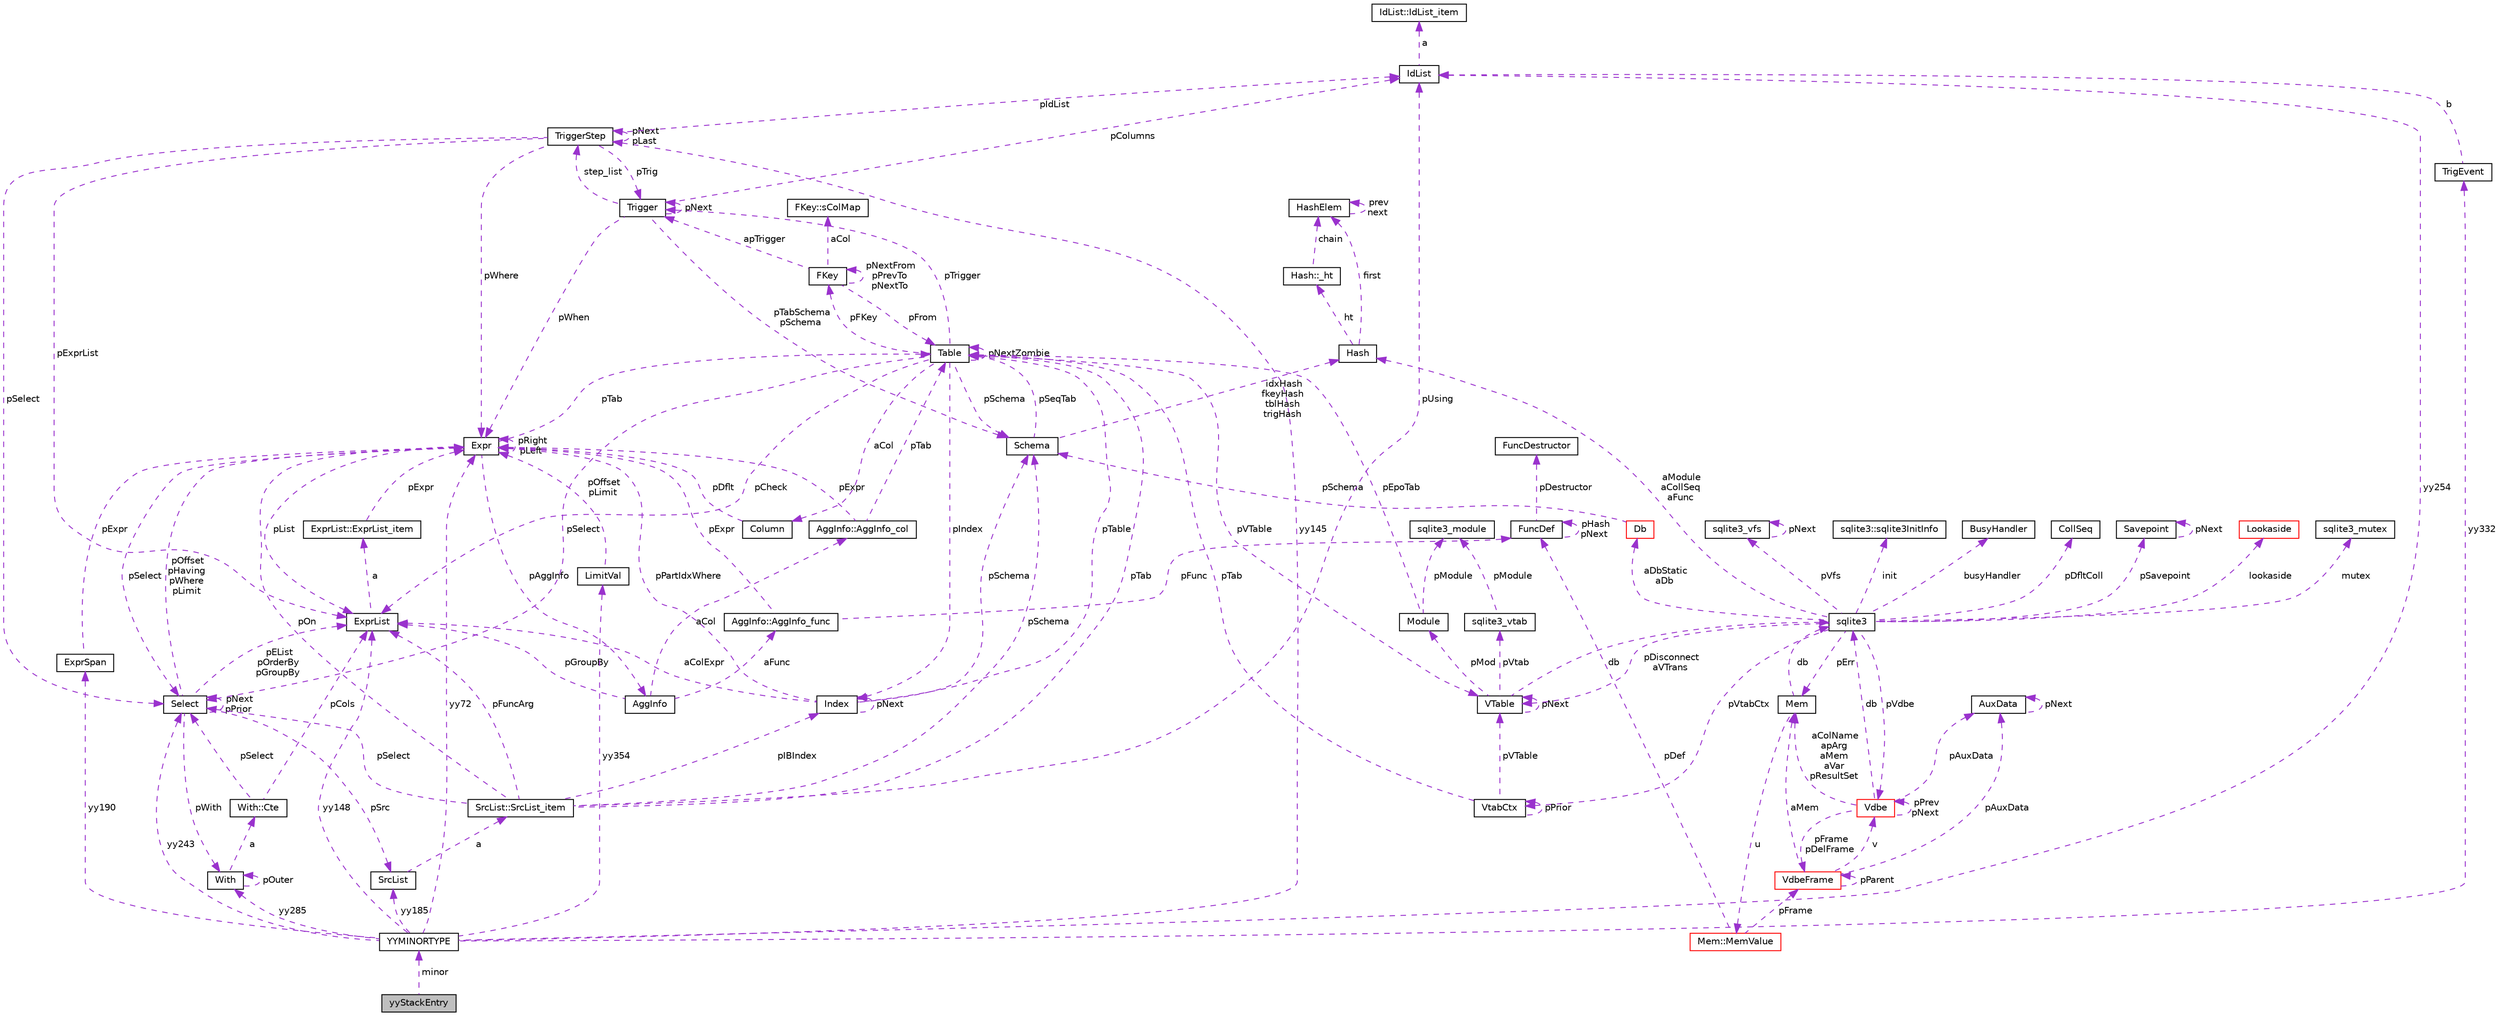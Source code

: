 digraph "yyStackEntry"
{
  edge [fontname="Helvetica",fontsize="10",labelfontname="Helvetica",labelfontsize="10"];
  node [fontname="Helvetica",fontsize="10",shape=record];
  Node1 [label="yyStackEntry",height=0.2,width=0.4,color="black", fillcolor="grey75", style="filled", fontcolor="black"];
  Node2 -> Node1 [dir="back",color="darkorchid3",fontsize="10",style="dashed",label=" minor" ,fontname="Helvetica"];
  Node2 [label="YYMINORTYPE",height=0.2,width=0.4,color="black", fillcolor="white", style="filled",URL="$unionYYMINORTYPE.html"];
  Node3 -> Node2 [dir="back",color="darkorchid3",fontsize="10",style="dashed",label=" yy145" ,fontname="Helvetica"];
  Node3 [label="TriggerStep",height=0.2,width=0.4,color="black", fillcolor="white", style="filled",URL="$structTriggerStep.html"];
  Node3 -> Node3 [dir="back",color="darkorchid3",fontsize="10",style="dashed",label=" pNext\npLast" ,fontname="Helvetica"];
  Node4 -> Node3 [dir="back",color="darkorchid3",fontsize="10",style="dashed",label=" pWhere" ,fontname="Helvetica"];
  Node4 [label="Expr",height=0.2,width=0.4,color="black", fillcolor="white", style="filled",URL="$structExpr.html"];
  Node5 -> Node4 [dir="back",color="darkorchid3",fontsize="10",style="dashed",label=" pAggInfo" ,fontname="Helvetica"];
  Node5 [label="AggInfo",height=0.2,width=0.4,color="black", fillcolor="white", style="filled",URL="$structAggInfo.html"];
  Node6 -> Node5 [dir="back",color="darkorchid3",fontsize="10",style="dashed",label=" aCol" ,fontname="Helvetica"];
  Node6 [label="AggInfo::AggInfo_col",height=0.2,width=0.4,color="black", fillcolor="white", style="filled",URL="$structAggInfo_1_1AggInfo__col.html"];
  Node4 -> Node6 [dir="back",color="darkorchid3",fontsize="10",style="dashed",label=" pExpr" ,fontname="Helvetica"];
  Node7 -> Node6 [dir="back",color="darkorchid3",fontsize="10",style="dashed",label=" pTab" ,fontname="Helvetica"];
  Node7 [label="Table",height=0.2,width=0.4,color="black", fillcolor="white", style="filled",URL="$structTable.html"];
  Node8 -> Node7 [dir="back",color="darkorchid3",fontsize="10",style="dashed",label=" pSchema" ,fontname="Helvetica"];
  Node8 [label="Schema",height=0.2,width=0.4,color="black", fillcolor="white", style="filled",URL="$structSchema.html"];
  Node7 -> Node8 [dir="back",color="darkorchid3",fontsize="10",style="dashed",label=" pSeqTab" ,fontname="Helvetica"];
  Node9 -> Node8 [dir="back",color="darkorchid3",fontsize="10",style="dashed",label=" idxHash\nfkeyHash\ntblHash\ntrigHash" ,fontname="Helvetica"];
  Node9 [label="Hash",height=0.2,width=0.4,color="black", fillcolor="white", style="filled",URL="$structHash.html"];
  Node10 -> Node9 [dir="back",color="darkorchid3",fontsize="10",style="dashed",label=" ht" ,fontname="Helvetica"];
  Node10 [label="Hash::_ht",height=0.2,width=0.4,color="black", fillcolor="white", style="filled",URL="$structHash_1_1__ht.html"];
  Node11 -> Node10 [dir="back",color="darkorchid3",fontsize="10",style="dashed",label=" chain" ,fontname="Helvetica"];
  Node11 [label="HashElem",height=0.2,width=0.4,color="black", fillcolor="white", style="filled",URL="$structHashElem.html"];
  Node11 -> Node11 [dir="back",color="darkorchid3",fontsize="10",style="dashed",label=" prev\nnext" ,fontname="Helvetica"];
  Node11 -> Node9 [dir="back",color="darkorchid3",fontsize="10",style="dashed",label=" first" ,fontname="Helvetica"];
  Node12 -> Node7 [dir="back",color="darkorchid3",fontsize="10",style="dashed",label=" aCol" ,fontname="Helvetica"];
  Node12 [label="Column",height=0.2,width=0.4,color="black", fillcolor="white", style="filled",URL="$structColumn.html"];
  Node4 -> Node12 [dir="back",color="darkorchid3",fontsize="10",style="dashed",label=" pDflt" ,fontname="Helvetica"];
  Node13 -> Node7 [dir="back",color="darkorchid3",fontsize="10",style="dashed",label=" pFKey" ,fontname="Helvetica"];
  Node13 [label="FKey",height=0.2,width=0.4,color="black", fillcolor="white", style="filled",URL="$structFKey.html"];
  Node14 -> Node13 [dir="back",color="darkorchid3",fontsize="10",style="dashed",label=" aCol" ,fontname="Helvetica"];
  Node14 [label="FKey::sColMap",height=0.2,width=0.4,color="black", fillcolor="white", style="filled",URL="$structFKey_1_1sColMap.html"];
  Node13 -> Node13 [dir="back",color="darkorchid3",fontsize="10",style="dashed",label=" pNextFrom\npPrevTo\npNextTo" ,fontname="Helvetica"];
  Node7 -> Node13 [dir="back",color="darkorchid3",fontsize="10",style="dashed",label=" pFrom" ,fontname="Helvetica"];
  Node15 -> Node13 [dir="back",color="darkorchid3",fontsize="10",style="dashed",label=" apTrigger" ,fontname="Helvetica"];
  Node15 [label="Trigger",height=0.2,width=0.4,color="black", fillcolor="white", style="filled",URL="$structTrigger.html"];
  Node3 -> Node15 [dir="back",color="darkorchid3",fontsize="10",style="dashed",label=" step_list" ,fontname="Helvetica"];
  Node8 -> Node15 [dir="back",color="darkorchid3",fontsize="10",style="dashed",label=" pTabSchema\npSchema" ,fontname="Helvetica"];
  Node4 -> Node15 [dir="back",color="darkorchid3",fontsize="10",style="dashed",label=" pWhen" ,fontname="Helvetica"];
  Node16 -> Node15 [dir="back",color="darkorchid3",fontsize="10",style="dashed",label=" pColumns" ,fontname="Helvetica"];
  Node16 [label="IdList",height=0.2,width=0.4,color="black", fillcolor="white", style="filled",URL="$structIdList.html"];
  Node17 -> Node16 [dir="back",color="darkorchid3",fontsize="10",style="dashed",label=" a" ,fontname="Helvetica"];
  Node17 [label="IdList::IdList_item",height=0.2,width=0.4,color="black", fillcolor="white", style="filled",URL="$structIdList_1_1IdList__item.html"];
  Node15 -> Node15 [dir="back",color="darkorchid3",fontsize="10",style="dashed",label=" pNext" ,fontname="Helvetica"];
  Node18 -> Node7 [dir="back",color="darkorchid3",fontsize="10",style="dashed",label=" pVTable" ,fontname="Helvetica"];
  Node18 [label="VTable",height=0.2,width=0.4,color="black", fillcolor="white", style="filled",URL="$structVTable.html"];
  Node19 -> Node18 [dir="back",color="darkorchid3",fontsize="10",style="dashed",label=" db" ,fontname="Helvetica"];
  Node19 [label="sqlite3",height=0.2,width=0.4,color="black", fillcolor="white", style="filled",URL="$structsqlite3.html"];
  Node20 -> Node19 [dir="back",color="darkorchid3",fontsize="10",style="dashed",label=" pErr" ,fontname="Helvetica"];
  Node20 [label="Mem",height=0.2,width=0.4,color="black", fillcolor="white", style="filled",URL="$structMem.html"];
  Node21 -> Node20 [dir="back",color="darkorchid3",fontsize="10",style="dashed",label=" u" ,fontname="Helvetica"];
  Node21 [label="Mem::MemValue",height=0.2,width=0.4,color="red", fillcolor="white", style="filled",URL="$unionMem_1_1MemValue.html"];
  Node22 -> Node21 [dir="back",color="darkorchid3",fontsize="10",style="dashed",label=" pFrame" ,fontname="Helvetica"];
  Node22 [label="VdbeFrame",height=0.2,width=0.4,color="red", fillcolor="white", style="filled",URL="$structVdbeFrame.html"];
  Node20 -> Node22 [dir="back",color="darkorchid3",fontsize="10",style="dashed",label=" aMem" ,fontname="Helvetica"];
  Node23 -> Node22 [dir="back",color="darkorchid3",fontsize="10",style="dashed",label=" v" ,fontname="Helvetica"];
  Node23 [label="Vdbe",height=0.2,width=0.4,color="red", fillcolor="white", style="filled",URL="$structVdbe.html"];
  Node20 -> Node23 [dir="back",color="darkorchid3",fontsize="10",style="dashed",label=" aColName\napArg\naMem\naVar\npResultSet" ,fontname="Helvetica"];
  Node23 -> Node23 [dir="back",color="darkorchid3",fontsize="10",style="dashed",label=" pPrev\npNext" ,fontname="Helvetica"];
  Node19 -> Node23 [dir="back",color="darkorchid3",fontsize="10",style="dashed",label=" db" ,fontname="Helvetica"];
  Node22 -> Node23 [dir="back",color="darkorchid3",fontsize="10",style="dashed",label=" pFrame\npDelFrame" ,fontname="Helvetica"];
  Node24 -> Node23 [dir="back",color="darkorchid3",fontsize="10",style="dashed",label=" pAuxData" ,fontname="Helvetica"];
  Node24 [label="AuxData",height=0.2,width=0.4,color="black", fillcolor="white", style="filled",URL="$structAuxData.html"];
  Node24 -> Node24 [dir="back",color="darkorchid3",fontsize="10",style="dashed",label=" pNext" ,fontname="Helvetica"];
  Node22 -> Node22 [dir="back",color="darkorchid3",fontsize="10",style="dashed",label=" pParent" ,fontname="Helvetica"];
  Node24 -> Node22 [dir="back",color="darkorchid3",fontsize="10",style="dashed",label=" pAuxData" ,fontname="Helvetica"];
  Node25 -> Node21 [dir="back",color="darkorchid3",fontsize="10",style="dashed",label=" pDef" ,fontname="Helvetica"];
  Node25 [label="FuncDef",height=0.2,width=0.4,color="black", fillcolor="white", style="filled",URL="$structFuncDef.html"];
  Node26 -> Node25 [dir="back",color="darkorchid3",fontsize="10",style="dashed",label=" pDestructor" ,fontname="Helvetica"];
  Node26 [label="FuncDestructor",height=0.2,width=0.4,color="black", fillcolor="white", style="filled",URL="$structFuncDestructor.html"];
  Node25 -> Node25 [dir="back",color="darkorchid3",fontsize="10",style="dashed",label=" pHash\npNext" ,fontname="Helvetica"];
  Node19 -> Node20 [dir="back",color="darkorchid3",fontsize="10",style="dashed",label=" db" ,fontname="Helvetica"];
  Node23 -> Node19 [dir="back",color="darkorchid3",fontsize="10",style="dashed",label=" pVdbe" ,fontname="Helvetica"];
  Node27 -> Node19 [dir="back",color="darkorchid3",fontsize="10",style="dashed",label=" pSavepoint" ,fontname="Helvetica"];
  Node27 [label="Savepoint",height=0.2,width=0.4,color="black", fillcolor="white", style="filled",URL="$structSavepoint.html"];
  Node27 -> Node27 [dir="back",color="darkorchid3",fontsize="10",style="dashed",label=" pNext" ,fontname="Helvetica"];
  Node28 -> Node19 [dir="back",color="darkorchid3",fontsize="10",style="dashed",label=" lookaside" ,fontname="Helvetica"];
  Node28 [label="Lookaside",height=0.2,width=0.4,color="red", fillcolor="white", style="filled",URL="$structLookaside.html"];
  Node29 -> Node19 [dir="back",color="darkorchid3",fontsize="10",style="dashed",label=" mutex" ,fontname="Helvetica"];
  Node29 [label="sqlite3_mutex",height=0.2,width=0.4,color="black", fillcolor="white", style="filled",URL="$structsqlite3__mutex.html"];
  Node30 -> Node19 [dir="back",color="darkorchid3",fontsize="10",style="dashed",label=" pVfs" ,fontname="Helvetica"];
  Node30 [label="sqlite3_vfs",height=0.2,width=0.4,color="black", fillcolor="white", style="filled",URL="$structsqlite3__vfs.html"];
  Node30 -> Node30 [dir="back",color="darkorchid3",fontsize="10",style="dashed",label=" pNext" ,fontname="Helvetica"];
  Node31 -> Node19 [dir="back",color="darkorchid3",fontsize="10",style="dashed",label=" init" ,fontname="Helvetica"];
  Node31 [label="sqlite3::sqlite3InitInfo",height=0.2,width=0.4,color="black", fillcolor="white", style="filled",URL="$structsqlite3_1_1sqlite3InitInfo.html"];
  Node32 -> Node19 [dir="back",color="darkorchid3",fontsize="10",style="dashed",label=" busyHandler" ,fontname="Helvetica"];
  Node32 [label="BusyHandler",height=0.2,width=0.4,color="black", fillcolor="white", style="filled",URL="$structBusyHandler.html"];
  Node33 -> Node19 [dir="back",color="darkorchid3",fontsize="10",style="dashed",label=" pVtabCtx" ,fontname="Helvetica"];
  Node33 [label="VtabCtx",height=0.2,width=0.4,color="black", fillcolor="white", style="filled",URL="$structVtabCtx.html"];
  Node33 -> Node33 [dir="back",color="darkorchid3",fontsize="10",style="dashed",label=" pPrior" ,fontname="Helvetica"];
  Node18 -> Node33 [dir="back",color="darkorchid3",fontsize="10",style="dashed",label=" pVTable" ,fontname="Helvetica"];
  Node7 -> Node33 [dir="back",color="darkorchid3",fontsize="10",style="dashed",label=" pTab" ,fontname="Helvetica"];
  Node34 -> Node19 [dir="back",color="darkorchid3",fontsize="10",style="dashed",label=" pDfltColl" ,fontname="Helvetica"];
  Node34 [label="CollSeq",height=0.2,width=0.4,color="black", fillcolor="white", style="filled",URL="$structCollSeq.html"];
  Node18 -> Node19 [dir="back",color="darkorchid3",fontsize="10",style="dashed",label=" pDisconnect\naVTrans" ,fontname="Helvetica"];
  Node35 -> Node19 [dir="back",color="darkorchid3",fontsize="10",style="dashed",label=" aDbStatic\naDb" ,fontname="Helvetica"];
  Node35 [label="Db",height=0.2,width=0.4,color="red", fillcolor="white", style="filled",URL="$structDb.html"];
  Node8 -> Node35 [dir="back",color="darkorchid3",fontsize="10",style="dashed",label=" pSchema" ,fontname="Helvetica"];
  Node9 -> Node19 [dir="back",color="darkorchid3",fontsize="10",style="dashed",label=" aModule\naCollSeq\naFunc" ,fontname="Helvetica"];
  Node18 -> Node18 [dir="back",color="darkorchid3",fontsize="10",style="dashed",label=" pNext" ,fontname="Helvetica"];
  Node36 -> Node18 [dir="back",color="darkorchid3",fontsize="10",style="dashed",label=" pMod" ,fontname="Helvetica"];
  Node36 [label="Module",height=0.2,width=0.4,color="black", fillcolor="white", style="filled",URL="$structModule.html"];
  Node37 -> Node36 [dir="back",color="darkorchid3",fontsize="10",style="dashed",label=" pModule" ,fontname="Helvetica"];
  Node37 [label="sqlite3_module",height=0.2,width=0.4,color="black", fillcolor="white", style="filled",URL="$structsqlite3__module.html"];
  Node7 -> Node36 [dir="back",color="darkorchid3",fontsize="10",style="dashed",label=" pEpoTab" ,fontname="Helvetica"];
  Node38 -> Node18 [dir="back",color="darkorchid3",fontsize="10",style="dashed",label=" pVtab" ,fontname="Helvetica"];
  Node38 [label="sqlite3_vtab",height=0.2,width=0.4,color="black", fillcolor="white", style="filled",URL="$structsqlite3__vtab.html"];
  Node37 -> Node38 [dir="back",color="darkorchid3",fontsize="10",style="dashed",label=" pModule" ,fontname="Helvetica"];
  Node7 -> Node7 [dir="back",color="darkorchid3",fontsize="10",style="dashed",label=" pNextZombie" ,fontname="Helvetica"];
  Node15 -> Node7 [dir="back",color="darkorchid3",fontsize="10",style="dashed",label=" pTrigger" ,fontname="Helvetica"];
  Node39 -> Node7 [dir="back",color="darkorchid3",fontsize="10",style="dashed",label=" pSelect" ,fontname="Helvetica"];
  Node39 [label="Select",height=0.2,width=0.4,color="black", fillcolor="white", style="filled",URL="$structSelect.html"];
  Node4 -> Node39 [dir="back",color="darkorchid3",fontsize="10",style="dashed",label=" pOffset\npHaving\npWhere\npLimit" ,fontname="Helvetica"];
  Node40 -> Node39 [dir="back",color="darkorchid3",fontsize="10",style="dashed",label=" pWith" ,fontname="Helvetica"];
  Node40 [label="With",height=0.2,width=0.4,color="black", fillcolor="white", style="filled",URL="$structWith.html"];
  Node41 -> Node40 [dir="back",color="darkorchid3",fontsize="10",style="dashed",label=" a" ,fontname="Helvetica"];
  Node41 [label="With::Cte",height=0.2,width=0.4,color="black", fillcolor="white", style="filled",URL="$structWith_1_1Cte.html"];
  Node39 -> Node41 [dir="back",color="darkorchid3",fontsize="10",style="dashed",label=" pSelect" ,fontname="Helvetica"];
  Node42 -> Node41 [dir="back",color="darkorchid3",fontsize="10",style="dashed",label=" pCols" ,fontname="Helvetica"];
  Node42 [label="ExprList",height=0.2,width=0.4,color="black", fillcolor="white", style="filled",URL="$structExprList.html"];
  Node43 -> Node42 [dir="back",color="darkorchid3",fontsize="10",style="dashed",label=" a" ,fontname="Helvetica"];
  Node43 [label="ExprList::ExprList_item",height=0.2,width=0.4,color="black", fillcolor="white", style="filled",URL="$structExprList_1_1ExprList__item.html"];
  Node4 -> Node43 [dir="back",color="darkorchid3",fontsize="10",style="dashed",label=" pExpr" ,fontname="Helvetica"];
  Node40 -> Node40 [dir="back",color="darkorchid3",fontsize="10",style="dashed",label=" pOuter" ,fontname="Helvetica"];
  Node39 -> Node39 [dir="back",color="darkorchid3",fontsize="10",style="dashed",label=" pNext\npPrior" ,fontname="Helvetica"];
  Node44 -> Node39 [dir="back",color="darkorchid3",fontsize="10",style="dashed",label=" pSrc" ,fontname="Helvetica"];
  Node44 [label="SrcList",height=0.2,width=0.4,color="black", fillcolor="white", style="filled",URL="$structSrcList.html"];
  Node45 -> Node44 [dir="back",color="darkorchid3",fontsize="10",style="dashed",label=" a" ,fontname="Helvetica"];
  Node45 [label="SrcList::SrcList_item",height=0.2,width=0.4,color="black", fillcolor="white", style="filled",URL="$structSrcList_1_1SrcList__item.html"];
  Node8 -> Node45 [dir="back",color="darkorchid3",fontsize="10",style="dashed",label=" pSchema" ,fontname="Helvetica"];
  Node4 -> Node45 [dir="back",color="darkorchid3",fontsize="10",style="dashed",label=" pOn" ,fontname="Helvetica"];
  Node16 -> Node45 [dir="back",color="darkorchid3",fontsize="10",style="dashed",label=" pUsing" ,fontname="Helvetica"];
  Node7 -> Node45 [dir="back",color="darkorchid3",fontsize="10",style="dashed",label=" pTab" ,fontname="Helvetica"];
  Node39 -> Node45 [dir="back",color="darkorchid3",fontsize="10",style="dashed",label=" pSelect" ,fontname="Helvetica"];
  Node46 -> Node45 [dir="back",color="darkorchid3",fontsize="10",style="dashed",label=" pIBIndex" ,fontname="Helvetica"];
  Node46 [label="Index",height=0.2,width=0.4,color="black", fillcolor="white", style="filled",URL="$structIndex.html"];
  Node8 -> Node46 [dir="back",color="darkorchid3",fontsize="10",style="dashed",label=" pSchema" ,fontname="Helvetica"];
  Node4 -> Node46 [dir="back",color="darkorchid3",fontsize="10",style="dashed",label=" pPartIdxWhere" ,fontname="Helvetica"];
  Node7 -> Node46 [dir="back",color="darkorchid3",fontsize="10",style="dashed",label=" pTable" ,fontname="Helvetica"];
  Node42 -> Node46 [dir="back",color="darkorchid3",fontsize="10",style="dashed",label=" aColExpr" ,fontname="Helvetica"];
  Node46 -> Node46 [dir="back",color="darkorchid3",fontsize="10",style="dashed",label=" pNext" ,fontname="Helvetica"];
  Node42 -> Node45 [dir="back",color="darkorchid3",fontsize="10",style="dashed",label=" pFuncArg" ,fontname="Helvetica"];
  Node42 -> Node39 [dir="back",color="darkorchid3",fontsize="10",style="dashed",label=" pEList\npOrderBy\npGroupBy" ,fontname="Helvetica"];
  Node42 -> Node7 [dir="back",color="darkorchid3",fontsize="10",style="dashed",label=" pCheck" ,fontname="Helvetica"];
  Node46 -> Node7 [dir="back",color="darkorchid3",fontsize="10",style="dashed",label=" pIndex" ,fontname="Helvetica"];
  Node47 -> Node5 [dir="back",color="darkorchid3",fontsize="10",style="dashed",label=" aFunc" ,fontname="Helvetica"];
  Node47 [label="AggInfo::AggInfo_func",height=0.2,width=0.4,color="black", fillcolor="white", style="filled",URL="$structAggInfo_1_1AggInfo__func.html"];
  Node4 -> Node47 [dir="back",color="darkorchid3",fontsize="10",style="dashed",label=" pExpr" ,fontname="Helvetica"];
  Node25 -> Node47 [dir="back",color="darkorchid3",fontsize="10",style="dashed",label=" pFunc" ,fontname="Helvetica"];
  Node42 -> Node5 [dir="back",color="darkorchid3",fontsize="10",style="dashed",label=" pGroupBy" ,fontname="Helvetica"];
  Node4 -> Node4 [dir="back",color="darkorchid3",fontsize="10",style="dashed",label=" pRight\npLeft" ,fontname="Helvetica"];
  Node7 -> Node4 [dir="back",color="darkorchid3",fontsize="10",style="dashed",label=" pTab" ,fontname="Helvetica"];
  Node39 -> Node4 [dir="back",color="darkorchid3",fontsize="10",style="dashed",label=" pSelect" ,fontname="Helvetica"];
  Node42 -> Node4 [dir="back",color="darkorchid3",fontsize="10",style="dashed",label=" pList" ,fontname="Helvetica"];
  Node16 -> Node3 [dir="back",color="darkorchid3",fontsize="10",style="dashed",label=" pIdList" ,fontname="Helvetica"];
  Node39 -> Node3 [dir="back",color="darkorchid3",fontsize="10",style="dashed",label=" pSelect" ,fontname="Helvetica"];
  Node15 -> Node3 [dir="back",color="darkorchid3",fontsize="10",style="dashed",label=" pTrig" ,fontname="Helvetica"];
  Node42 -> Node3 [dir="back",color="darkorchid3",fontsize="10",style="dashed",label=" pExprList" ,fontname="Helvetica"];
  Node4 -> Node2 [dir="back",color="darkorchid3",fontsize="10",style="dashed",label=" yy72" ,fontname="Helvetica"];
  Node48 -> Node2 [dir="back",color="darkorchid3",fontsize="10",style="dashed",label=" yy354" ,fontname="Helvetica"];
  Node48 [label="LimitVal",height=0.2,width=0.4,color="black", fillcolor="white", style="filled",URL="$structLimitVal.html"];
  Node4 -> Node48 [dir="back",color="darkorchid3",fontsize="10",style="dashed",label=" pOffset\npLimit" ,fontname="Helvetica"];
  Node40 -> Node2 [dir="back",color="darkorchid3",fontsize="10",style="dashed",label=" yy285" ,fontname="Helvetica"];
  Node16 -> Node2 [dir="back",color="darkorchid3",fontsize="10",style="dashed",label=" yy254" ,fontname="Helvetica"];
  Node49 -> Node2 [dir="back",color="darkorchid3",fontsize="10",style="dashed",label=" yy190" ,fontname="Helvetica"];
  Node49 [label="ExprSpan",height=0.2,width=0.4,color="black", fillcolor="white", style="filled",URL="$structExprSpan.html"];
  Node4 -> Node49 [dir="back",color="darkorchid3",fontsize="10",style="dashed",label=" pExpr" ,fontname="Helvetica"];
  Node39 -> Node2 [dir="back",color="darkorchid3",fontsize="10",style="dashed",label=" yy243" ,fontname="Helvetica"];
  Node44 -> Node2 [dir="back",color="darkorchid3",fontsize="10",style="dashed",label=" yy185" ,fontname="Helvetica"];
  Node42 -> Node2 [dir="back",color="darkorchid3",fontsize="10",style="dashed",label=" yy148" ,fontname="Helvetica"];
  Node50 -> Node2 [dir="back",color="darkorchid3",fontsize="10",style="dashed",label=" yy332" ,fontname="Helvetica"];
  Node50 [label="TrigEvent",height=0.2,width=0.4,color="black", fillcolor="white", style="filled",URL="$structTrigEvent.html"];
  Node16 -> Node50 [dir="back",color="darkorchid3",fontsize="10",style="dashed",label=" b" ,fontname="Helvetica"];
}
